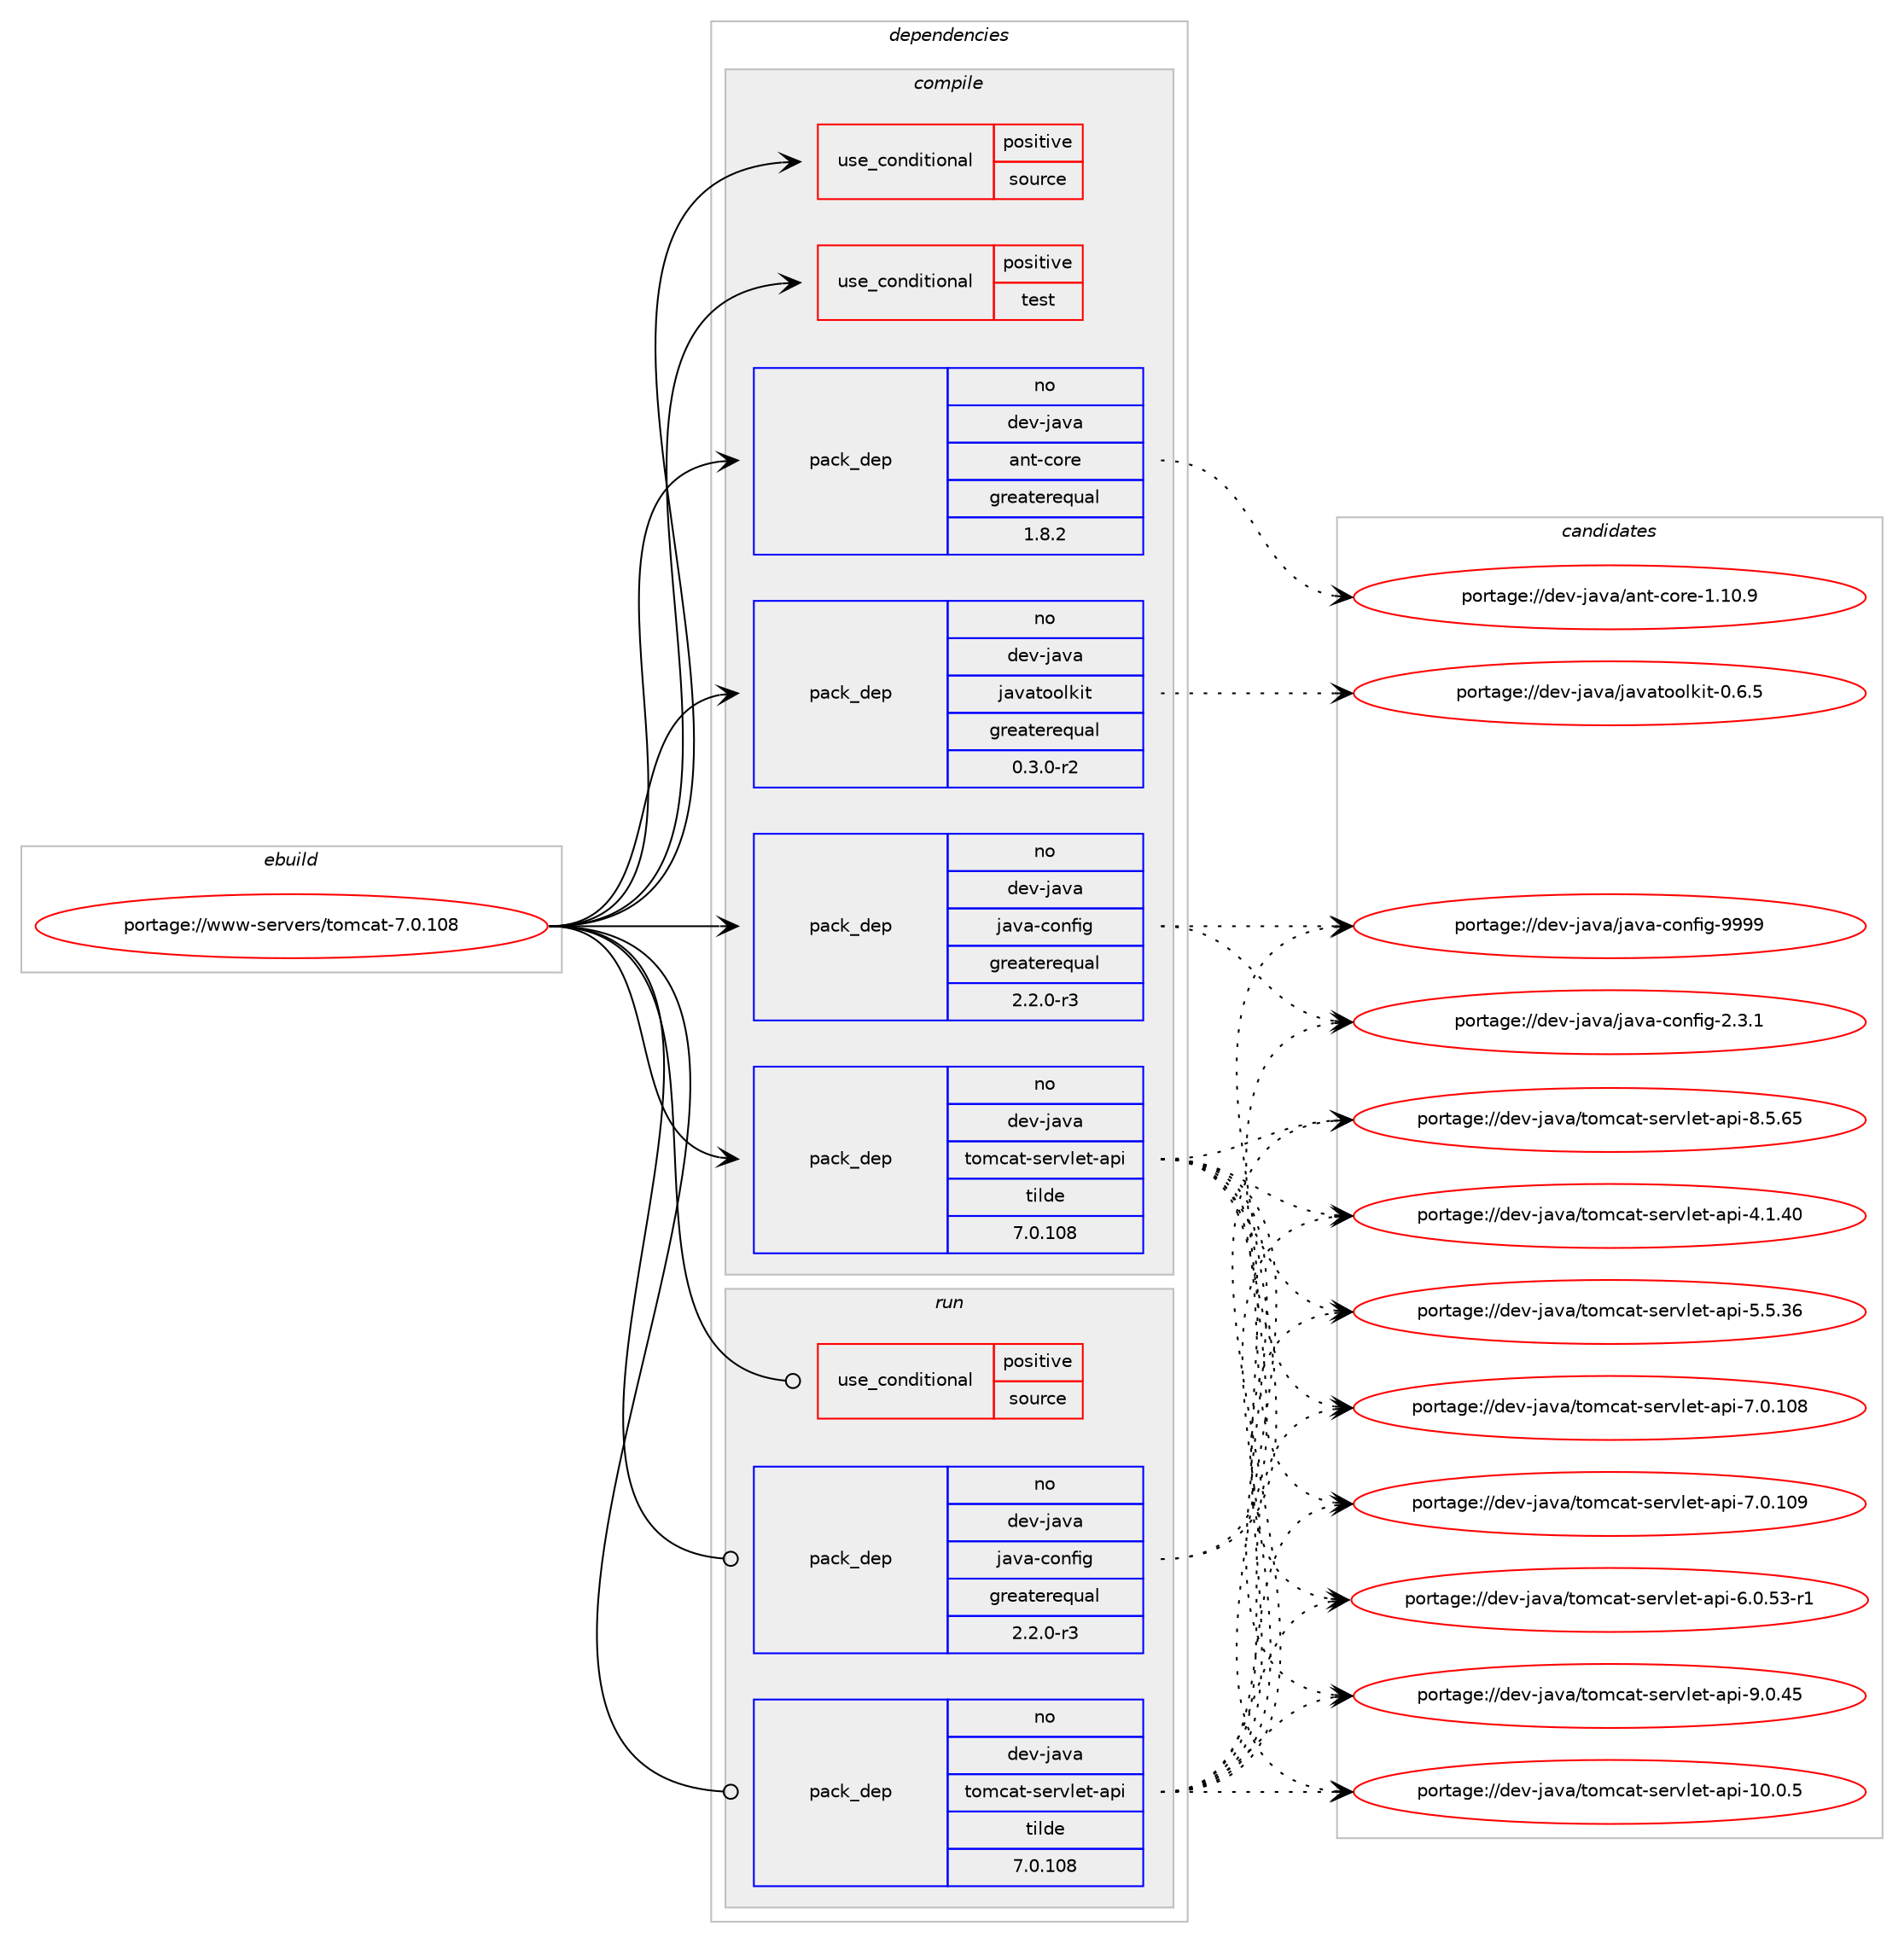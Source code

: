 digraph prolog {

# *************
# Graph options
# *************

newrank=true;
concentrate=true;
compound=true;
graph [rankdir=LR,fontname=Helvetica,fontsize=10,ranksep=1.5];#, ranksep=2.5, nodesep=0.2];
edge  [arrowhead=vee];
node  [fontname=Helvetica,fontsize=10];

# **********
# The ebuild
# **********

subgraph cluster_leftcol {
color=gray;
rank=same;
label=<<i>ebuild</i>>;
id [label="portage://www-servers/tomcat-7.0.108", color=red, width=4, href="../www-servers/tomcat-7.0.108.svg"];
}

# ****************
# The dependencies
# ****************

subgraph cluster_midcol {
color=gray;
label=<<i>dependencies</i>>;
subgraph cluster_compile {
fillcolor="#eeeeee";
style=filled;
label=<<i>compile</i>>;
subgraph cond377 {
dependency892 [label=<<TABLE BORDER="0" CELLBORDER="1" CELLSPACING="0" CELLPADDING="4"><TR><TD ROWSPAN="3" CELLPADDING="10">use_conditional</TD></TR><TR><TD>positive</TD></TR><TR><TD>source</TD></TR></TABLE>>, shape=none, color=red];
# *** BEGIN UNKNOWN DEPENDENCY TYPE (TODO) ***
# dependency892 -> package_dependency(portage://www-servers/tomcat-7.0.108,install,no,app-arch,zip,none,[,,],[],[])
# *** END UNKNOWN DEPENDENCY TYPE (TODO) ***

}
id:e -> dependency892:w [weight=20,style="solid",arrowhead="vee"];
subgraph cond378 {
dependency893 [label=<<TABLE BORDER="0" CELLBORDER="1" CELLSPACING="0" CELLPADDING="4"><TR><TD ROWSPAN="3" CELLPADDING="10">use_conditional</TD></TR><TR><TD>positive</TD></TR><TR><TD>test</TD></TR></TABLE>>, shape=none, color=red];
# *** BEGIN UNKNOWN DEPENDENCY TYPE (TODO) ***
# dependency893 -> package_dependency(portage://www-servers/tomcat-7.0.108,install,no,dev-java,ant-junit,none,[,,],[slot(0)],[])
# *** END UNKNOWN DEPENDENCY TYPE (TODO) ***

}
id:e -> dependency893:w [weight=20,style="solid",arrowhead="vee"];
subgraph pack474 {
dependency894 [label=<<TABLE BORDER="0" CELLBORDER="1" CELLSPACING="0" CELLPADDING="4" WIDTH="220"><TR><TD ROWSPAN="6" CELLPADDING="30">pack_dep</TD></TR><TR><TD WIDTH="110">no</TD></TR><TR><TD>dev-java</TD></TR><TR><TD>ant-core</TD></TR><TR><TD>greaterequal</TD></TR><TR><TD>1.8.2</TD></TR></TABLE>>, shape=none, color=blue];
}
id:e -> dependency894:w [weight=20,style="solid",arrowhead="vee"];
# *** BEGIN UNKNOWN DEPENDENCY TYPE (TODO) ***
# id -> package_dependency(portage://www-servers/tomcat-7.0.108,install,no,dev-java,eclipse-ecj,none,[,,],[slot(4.5)],[])
# *** END UNKNOWN DEPENDENCY TYPE (TODO) ***

subgraph pack475 {
dependency895 [label=<<TABLE BORDER="0" CELLBORDER="1" CELLSPACING="0" CELLPADDING="4" WIDTH="220"><TR><TD ROWSPAN="6" CELLPADDING="30">pack_dep</TD></TR><TR><TD WIDTH="110">no</TD></TR><TR><TD>dev-java</TD></TR><TR><TD>java-config</TD></TR><TR><TD>greaterequal</TD></TR><TR><TD>2.2.0-r3</TD></TR></TABLE>>, shape=none, color=blue];
}
id:e -> dependency895:w [weight=20,style="solid",arrowhead="vee"];
subgraph pack476 {
dependency896 [label=<<TABLE BORDER="0" CELLBORDER="1" CELLSPACING="0" CELLPADDING="4" WIDTH="220"><TR><TD ROWSPAN="6" CELLPADDING="30">pack_dep</TD></TR><TR><TD WIDTH="110">no</TD></TR><TR><TD>dev-java</TD></TR><TR><TD>javatoolkit</TD></TR><TR><TD>greaterequal</TD></TR><TR><TD>0.3.0-r2</TD></TR></TABLE>>, shape=none, color=blue];
}
id:e -> dependency896:w [weight=20,style="solid",arrowhead="vee"];
subgraph pack477 {
dependency897 [label=<<TABLE BORDER="0" CELLBORDER="1" CELLSPACING="0" CELLPADDING="4" WIDTH="220"><TR><TD ROWSPAN="6" CELLPADDING="30">pack_dep</TD></TR><TR><TD WIDTH="110">no</TD></TR><TR><TD>dev-java</TD></TR><TR><TD>tomcat-servlet-api</TD></TR><TR><TD>tilde</TD></TR><TR><TD>7.0.108</TD></TR></TABLE>>, shape=none, color=blue];
}
id:e -> dependency897:w [weight=20,style="solid",arrowhead="vee"];
# *** BEGIN UNKNOWN DEPENDENCY TYPE (TODO) ***
# id -> package_dependency(portage://www-servers/tomcat-7.0.108,install,no,virtual,jdk,none,[,,],[slot(1.8)],[])
# *** END UNKNOWN DEPENDENCY TYPE (TODO) ***

}
subgraph cluster_compileandrun {
fillcolor="#eeeeee";
style=filled;
label=<<i>compile and run</i>>;
}
subgraph cluster_run {
fillcolor="#eeeeee";
style=filled;
label=<<i>run</i>>;
subgraph cond379 {
dependency898 [label=<<TABLE BORDER="0" CELLBORDER="1" CELLSPACING="0" CELLPADDING="4"><TR><TD ROWSPAN="3" CELLPADDING="10">use_conditional</TD></TR><TR><TD>positive</TD></TR><TR><TD>source</TD></TR></TABLE>>, shape=none, color=red];
# *** BEGIN UNKNOWN DEPENDENCY TYPE (TODO) ***
# dependency898 -> package_dependency(portage://www-servers/tomcat-7.0.108,run,no,app-arch,zip,none,[,,],[],[])
# *** END UNKNOWN DEPENDENCY TYPE (TODO) ***

}
id:e -> dependency898:w [weight=20,style="solid",arrowhead="odot"];
# *** BEGIN UNKNOWN DEPENDENCY TYPE (TODO) ***
# id -> package_dependency(portage://www-servers/tomcat-7.0.108,run,no,acct-group,tomcat,none,[,,],[],[])
# *** END UNKNOWN DEPENDENCY TYPE (TODO) ***

# *** BEGIN UNKNOWN DEPENDENCY TYPE (TODO) ***
# id -> package_dependency(portage://www-servers/tomcat-7.0.108,run,no,acct-user,tomcat,none,[,,],[],[])
# *** END UNKNOWN DEPENDENCY TYPE (TODO) ***

# *** BEGIN UNKNOWN DEPENDENCY TYPE (TODO) ***
# id -> package_dependency(portage://www-servers/tomcat-7.0.108,run,no,dev-java,eclipse-ecj,none,[,,],[slot(4.5)],[])
# *** END UNKNOWN DEPENDENCY TYPE (TODO) ***

subgraph pack478 {
dependency899 [label=<<TABLE BORDER="0" CELLBORDER="1" CELLSPACING="0" CELLPADDING="4" WIDTH="220"><TR><TD ROWSPAN="6" CELLPADDING="30">pack_dep</TD></TR><TR><TD WIDTH="110">no</TD></TR><TR><TD>dev-java</TD></TR><TR><TD>java-config</TD></TR><TR><TD>greaterequal</TD></TR><TR><TD>2.2.0-r3</TD></TR></TABLE>>, shape=none, color=blue];
}
id:e -> dependency899:w [weight=20,style="solid",arrowhead="odot"];
subgraph pack479 {
dependency900 [label=<<TABLE BORDER="0" CELLBORDER="1" CELLSPACING="0" CELLPADDING="4" WIDTH="220"><TR><TD ROWSPAN="6" CELLPADDING="30">pack_dep</TD></TR><TR><TD WIDTH="110">no</TD></TR><TR><TD>dev-java</TD></TR><TR><TD>tomcat-servlet-api</TD></TR><TR><TD>tilde</TD></TR><TR><TD>7.0.108</TD></TR></TABLE>>, shape=none, color=blue];
}
id:e -> dependency900:w [weight=20,style="solid",arrowhead="odot"];
# *** BEGIN UNKNOWN DEPENDENCY TYPE (TODO) ***
# id -> package_dependency(portage://www-servers/tomcat-7.0.108,run,no,virtual,jre,none,[,,],[],[])
# *** END UNKNOWN DEPENDENCY TYPE (TODO) ***

}
}

# **************
# The candidates
# **************

subgraph cluster_choices {
rank=same;
color=gray;
label=<<i>candidates</i>>;

subgraph choice474 {
color=black;
nodesep=1;
choice1001011184510697118974797110116459911111410145494649484657 [label="portage://dev-java/ant-core-1.10.9", color=red, width=4,href="../dev-java/ant-core-1.10.9.svg"];
dependency894:e -> choice1001011184510697118974797110116459911111410145494649484657:w [style=dotted,weight="100"];
}
subgraph choice475 {
color=black;
nodesep=1;
choice1001011184510697118974710697118974599111110102105103455046514649 [label="portage://dev-java/java-config-2.3.1", color=red, width=4,href="../dev-java/java-config-2.3.1.svg"];
choice10010111845106971189747106971189745991111101021051034557575757 [label="portage://dev-java/java-config-9999", color=red, width=4,href="../dev-java/java-config-9999.svg"];
dependency895:e -> choice1001011184510697118974710697118974599111110102105103455046514649:w [style=dotted,weight="100"];
dependency895:e -> choice10010111845106971189747106971189745991111101021051034557575757:w [style=dotted,weight="100"];
}
subgraph choice476 {
color=black;
nodesep=1;
choice100101118451069711897471069711897116111111108107105116454846544653 [label="portage://dev-java/javatoolkit-0.6.5", color=red, width=4,href="../dev-java/javatoolkit-0.6.5.svg"];
dependency896:e -> choice100101118451069711897471069711897116111111108107105116454846544653:w [style=dotted,weight="100"];
}
subgraph choice477 {
color=black;
nodesep=1;
choice10010111845106971189747116111109999711645115101114118108101116459711210545494846484653 [label="portage://dev-java/tomcat-servlet-api-10.0.5", color=red, width=4,href="../dev-java/tomcat-servlet-api-10.0.5.svg"];
choice10010111845106971189747116111109999711645115101114118108101116459711210545524649465248 [label="portage://dev-java/tomcat-servlet-api-4.1.40", color=red, width=4,href="../dev-java/tomcat-servlet-api-4.1.40.svg"];
choice10010111845106971189747116111109999711645115101114118108101116459711210545534653465154 [label="portage://dev-java/tomcat-servlet-api-5.5.36", color=red, width=4,href="../dev-java/tomcat-servlet-api-5.5.36.svg"];
choice100101118451069711897471161111099997116451151011141181081011164597112105455446484653514511449 [label="portage://dev-java/tomcat-servlet-api-6.0.53-r1", color=red, width=4,href="../dev-java/tomcat-servlet-api-6.0.53-r1.svg"];
choice1001011184510697118974711611110999971164511510111411810810111645971121054555464846494856 [label="portage://dev-java/tomcat-servlet-api-7.0.108", color=red, width=4,href="../dev-java/tomcat-servlet-api-7.0.108.svg"];
choice1001011184510697118974711611110999971164511510111411810810111645971121054555464846494857 [label="portage://dev-java/tomcat-servlet-api-7.0.109", color=red, width=4,href="../dev-java/tomcat-servlet-api-7.0.109.svg"];
choice10010111845106971189747116111109999711645115101114118108101116459711210545564653465453 [label="portage://dev-java/tomcat-servlet-api-8.5.65", color=red, width=4,href="../dev-java/tomcat-servlet-api-8.5.65.svg"];
choice10010111845106971189747116111109999711645115101114118108101116459711210545574648465253 [label="portage://dev-java/tomcat-servlet-api-9.0.45", color=red, width=4,href="../dev-java/tomcat-servlet-api-9.0.45.svg"];
dependency897:e -> choice10010111845106971189747116111109999711645115101114118108101116459711210545494846484653:w [style=dotted,weight="100"];
dependency897:e -> choice10010111845106971189747116111109999711645115101114118108101116459711210545524649465248:w [style=dotted,weight="100"];
dependency897:e -> choice10010111845106971189747116111109999711645115101114118108101116459711210545534653465154:w [style=dotted,weight="100"];
dependency897:e -> choice100101118451069711897471161111099997116451151011141181081011164597112105455446484653514511449:w [style=dotted,weight="100"];
dependency897:e -> choice1001011184510697118974711611110999971164511510111411810810111645971121054555464846494856:w [style=dotted,weight="100"];
dependency897:e -> choice1001011184510697118974711611110999971164511510111411810810111645971121054555464846494857:w [style=dotted,weight="100"];
dependency897:e -> choice10010111845106971189747116111109999711645115101114118108101116459711210545564653465453:w [style=dotted,weight="100"];
dependency897:e -> choice10010111845106971189747116111109999711645115101114118108101116459711210545574648465253:w [style=dotted,weight="100"];
}
subgraph choice478 {
color=black;
nodesep=1;
choice1001011184510697118974710697118974599111110102105103455046514649 [label="portage://dev-java/java-config-2.3.1", color=red, width=4,href="../dev-java/java-config-2.3.1.svg"];
choice10010111845106971189747106971189745991111101021051034557575757 [label="portage://dev-java/java-config-9999", color=red, width=4,href="../dev-java/java-config-9999.svg"];
dependency899:e -> choice1001011184510697118974710697118974599111110102105103455046514649:w [style=dotted,weight="100"];
dependency899:e -> choice10010111845106971189747106971189745991111101021051034557575757:w [style=dotted,weight="100"];
}
subgraph choice479 {
color=black;
nodesep=1;
choice10010111845106971189747116111109999711645115101114118108101116459711210545494846484653 [label="portage://dev-java/tomcat-servlet-api-10.0.5", color=red, width=4,href="../dev-java/tomcat-servlet-api-10.0.5.svg"];
choice10010111845106971189747116111109999711645115101114118108101116459711210545524649465248 [label="portage://dev-java/tomcat-servlet-api-4.1.40", color=red, width=4,href="../dev-java/tomcat-servlet-api-4.1.40.svg"];
choice10010111845106971189747116111109999711645115101114118108101116459711210545534653465154 [label="portage://dev-java/tomcat-servlet-api-5.5.36", color=red, width=4,href="../dev-java/tomcat-servlet-api-5.5.36.svg"];
choice100101118451069711897471161111099997116451151011141181081011164597112105455446484653514511449 [label="portage://dev-java/tomcat-servlet-api-6.0.53-r1", color=red, width=4,href="../dev-java/tomcat-servlet-api-6.0.53-r1.svg"];
choice1001011184510697118974711611110999971164511510111411810810111645971121054555464846494856 [label="portage://dev-java/tomcat-servlet-api-7.0.108", color=red, width=4,href="../dev-java/tomcat-servlet-api-7.0.108.svg"];
choice1001011184510697118974711611110999971164511510111411810810111645971121054555464846494857 [label="portage://dev-java/tomcat-servlet-api-7.0.109", color=red, width=4,href="../dev-java/tomcat-servlet-api-7.0.109.svg"];
choice10010111845106971189747116111109999711645115101114118108101116459711210545564653465453 [label="portage://dev-java/tomcat-servlet-api-8.5.65", color=red, width=4,href="../dev-java/tomcat-servlet-api-8.5.65.svg"];
choice10010111845106971189747116111109999711645115101114118108101116459711210545574648465253 [label="portage://dev-java/tomcat-servlet-api-9.0.45", color=red, width=4,href="../dev-java/tomcat-servlet-api-9.0.45.svg"];
dependency900:e -> choice10010111845106971189747116111109999711645115101114118108101116459711210545494846484653:w [style=dotted,weight="100"];
dependency900:e -> choice10010111845106971189747116111109999711645115101114118108101116459711210545524649465248:w [style=dotted,weight="100"];
dependency900:e -> choice10010111845106971189747116111109999711645115101114118108101116459711210545534653465154:w [style=dotted,weight="100"];
dependency900:e -> choice100101118451069711897471161111099997116451151011141181081011164597112105455446484653514511449:w [style=dotted,weight="100"];
dependency900:e -> choice1001011184510697118974711611110999971164511510111411810810111645971121054555464846494856:w [style=dotted,weight="100"];
dependency900:e -> choice1001011184510697118974711611110999971164511510111411810810111645971121054555464846494857:w [style=dotted,weight="100"];
dependency900:e -> choice10010111845106971189747116111109999711645115101114118108101116459711210545564653465453:w [style=dotted,weight="100"];
dependency900:e -> choice10010111845106971189747116111109999711645115101114118108101116459711210545574648465253:w [style=dotted,weight="100"];
}
}

}
